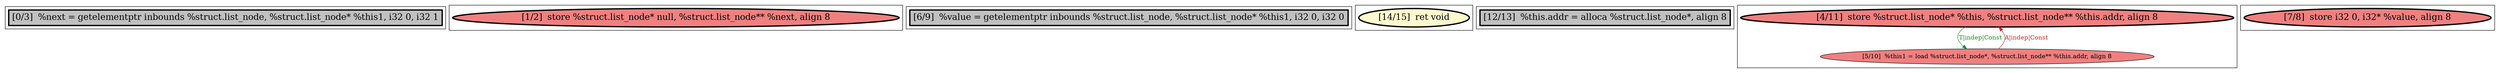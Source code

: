 
digraph G {





subgraph cluster6 {


node685 [penwidth=3.0,fontsize=20,fillcolor=grey,label="[0/3]  %next = getelementptr inbounds %struct.list_node, %struct.list_node* %this1, i32 0, i32 1",shape=rectangle,style=filled ]



}

subgraph cluster0 {


node678 [penwidth=3.0,fontsize=20,fillcolor=lightcoral,label="[1/2]  store %struct.list_node* null, %struct.list_node** %next, align 8",shape=ellipse,style=filled ]



}

subgraph cluster5 {


node684 [penwidth=3.0,fontsize=20,fillcolor=grey,label="[6/9]  %value = getelementptr inbounds %struct.list_node, %struct.list_node* %this1, i32 0, i32 0",shape=rectangle,style=filled ]



}

subgraph cluster1 {


node679 [penwidth=3.0,fontsize=20,fillcolor=lemonchiffon,label="[14/15]  ret void",shape=ellipse,style=filled ]



}

subgraph cluster2 {


node680 [penwidth=3.0,fontsize=20,fillcolor=grey,label="[12/13]  %this.addr = alloca %struct.list_node*, align 8",shape=rectangle,style=filled ]



}

subgraph cluster3 {


node682 [penwidth=3.0,fontsize=20,fillcolor=lightcoral,label="[4/11]  store %struct.list_node* %this, %struct.list_node** %this.addr, align 8",shape=ellipse,style=filled ]
node681 [fillcolor=lightcoral,label="[5/10]  %this1 = load %struct.list_node*, %struct.list_node** %this.addr, align 8",shape=ellipse,style=filled ]

node681->node682 [style=solid,color=firebrick3,label="A|indep|Const",penwidth=1.0,fontcolor=firebrick3 ]
node682->node681 [style=solid,color=forestgreen,label="T|indep|Const",penwidth=1.0,fontcolor=forestgreen ]


}

subgraph cluster4 {


node683 [penwidth=3.0,fontsize=20,fillcolor=lightcoral,label="[7/8]  store i32 0, i32* %value, align 8",shape=ellipse,style=filled ]



}

}
